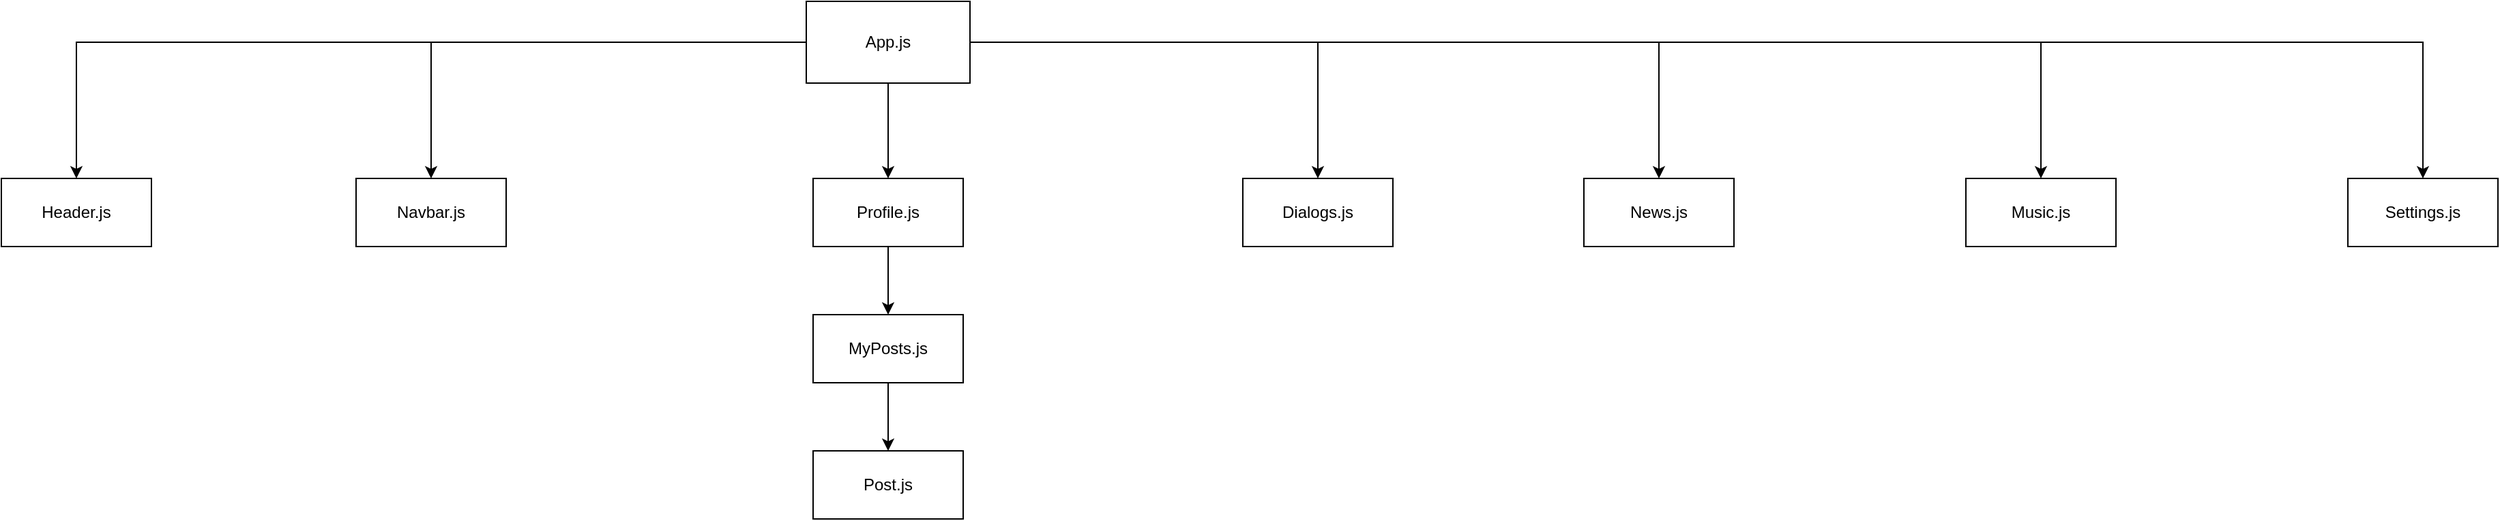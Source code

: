 <mxfile version="15.9.1" type="device"><diagram id="WT5h7fjOcxO-rumlKXHT" name="Page-1"><mxGraphModel dx="1422" dy="794" grid="1" gridSize="10" guides="1" tooltips="1" connect="1" arrows="1" fold="1" page="1" pageScale="1" pageWidth="2339" pageHeight="3300" math="0" shadow="0"><root><mxCell id="0"/><mxCell id="1" parent="0"/><mxCell id="ESA7YOCMMa1Aec36gQxN-5" style="edgeStyle=orthogonalEdgeStyle;rounded=0;orthogonalLoop=1;jettySize=auto;html=1;entryX=0.5;entryY=0;entryDx=0;entryDy=0;" parent="1" source="ESA7YOCMMa1Aec36gQxN-1" target="ESA7YOCMMa1Aec36gQxN-2" edge="1"><mxGeometry relative="1" as="geometry"/></mxCell><mxCell id="ESA7YOCMMa1Aec36gQxN-6" style="edgeStyle=orthogonalEdgeStyle;rounded=0;orthogonalLoop=1;jettySize=auto;html=1;entryX=0.5;entryY=0;entryDx=0;entryDy=0;" parent="1" source="ESA7YOCMMa1Aec36gQxN-1" target="ESA7YOCMMa1Aec36gQxN-3" edge="1"><mxGeometry relative="1" as="geometry"/></mxCell><mxCell id="ESA7YOCMMa1Aec36gQxN-7" style="edgeStyle=orthogonalEdgeStyle;rounded=0;orthogonalLoop=1;jettySize=auto;html=1;entryX=0.5;entryY=0;entryDx=0;entryDy=0;" parent="1" source="ESA7YOCMMa1Aec36gQxN-1" target="ESA7YOCMMa1Aec36gQxN-4" edge="1"><mxGeometry relative="1" as="geometry"/></mxCell><mxCell id="lSLiHjX5r89HyCvrb0Dv-11" style="edgeStyle=orthogonalEdgeStyle;rounded=0;orthogonalLoop=1;jettySize=auto;html=1;entryX=0.5;entryY=0;entryDx=0;entryDy=0;" edge="1" parent="1" source="ESA7YOCMMa1Aec36gQxN-1" target="lSLiHjX5r89HyCvrb0Dv-10"><mxGeometry relative="1" as="geometry"/></mxCell><mxCell id="lSLiHjX5r89HyCvrb0Dv-15" style="edgeStyle=orthogonalEdgeStyle;rounded=0;orthogonalLoop=1;jettySize=auto;html=1;exitX=1;exitY=0.5;exitDx=0;exitDy=0;entryX=0.5;entryY=0;entryDx=0;entryDy=0;" edge="1" parent="1" source="ESA7YOCMMa1Aec36gQxN-1" target="lSLiHjX5r89HyCvrb0Dv-12"><mxGeometry relative="1" as="geometry"/></mxCell><mxCell id="lSLiHjX5r89HyCvrb0Dv-16" style="edgeStyle=orthogonalEdgeStyle;rounded=0;orthogonalLoop=1;jettySize=auto;html=1;exitX=1;exitY=0.5;exitDx=0;exitDy=0;entryX=0.5;entryY=0;entryDx=0;entryDy=0;" edge="1" parent="1" source="ESA7YOCMMa1Aec36gQxN-1" target="lSLiHjX5r89HyCvrb0Dv-13"><mxGeometry relative="1" as="geometry"/></mxCell><mxCell id="lSLiHjX5r89HyCvrb0Dv-17" style="edgeStyle=orthogonalEdgeStyle;rounded=0;orthogonalLoop=1;jettySize=auto;html=1;entryX=0.5;entryY=0;entryDx=0;entryDy=0;" edge="1" parent="1" source="ESA7YOCMMa1Aec36gQxN-1" target="lSLiHjX5r89HyCvrb0Dv-14"><mxGeometry relative="1" as="geometry"/></mxCell><mxCell id="ESA7YOCMMa1Aec36gQxN-1" value="App.js&lt;br&gt;" style="rounded=0;whiteSpace=wrap;html=1;" parent="1" vertex="1"><mxGeometry x="730" y="80" width="120" height="60" as="geometry"/></mxCell><mxCell id="ESA7YOCMMa1Aec36gQxN-2" value="Header.js" style="rounded=0;whiteSpace=wrap;html=1;" parent="1" vertex="1"><mxGeometry x="140" y="210" width="110" height="50" as="geometry"/></mxCell><mxCell id="ESA7YOCMMa1Aec36gQxN-3" value="Navbar.js" style="rounded=0;whiteSpace=wrap;html=1;" parent="1" vertex="1"><mxGeometry x="400" y="210" width="110" height="50" as="geometry"/></mxCell><mxCell id="lSLiHjX5r89HyCvrb0Dv-4" style="edgeStyle=orthogonalEdgeStyle;rounded=0;orthogonalLoop=1;jettySize=auto;html=1;entryX=0.5;entryY=0;entryDx=0;entryDy=0;" edge="1" parent="1" source="ESA7YOCMMa1Aec36gQxN-4" target="lSLiHjX5r89HyCvrb0Dv-2"><mxGeometry relative="1" as="geometry"/></mxCell><mxCell id="ESA7YOCMMa1Aec36gQxN-4" value="Profile.js" style="rounded=0;whiteSpace=wrap;html=1;" parent="1" vertex="1"><mxGeometry x="735" y="210" width="110" height="50" as="geometry"/></mxCell><mxCell id="lSLiHjX5r89HyCvrb0Dv-7" style="edgeStyle=orthogonalEdgeStyle;rounded=0;orthogonalLoop=1;jettySize=auto;html=1;entryX=0.5;entryY=0;entryDx=0;entryDy=0;" edge="1" parent="1" source="lSLiHjX5r89HyCvrb0Dv-2" target="lSLiHjX5r89HyCvrb0Dv-6"><mxGeometry relative="1" as="geometry"/></mxCell><mxCell id="lSLiHjX5r89HyCvrb0Dv-2" value="MyPosts.js&lt;br&gt;" style="rounded=0;whiteSpace=wrap;html=1;" vertex="1" parent="1"><mxGeometry x="735" y="310" width="110" height="50" as="geometry"/></mxCell><mxCell id="lSLiHjX5r89HyCvrb0Dv-6" value="Post.js&lt;br&gt;" style="rounded=0;whiteSpace=wrap;html=1;" vertex="1" parent="1"><mxGeometry x="735" y="410" width="110" height="50" as="geometry"/></mxCell><mxCell id="lSLiHjX5r89HyCvrb0Dv-10" value="Dialogs.js" style="rounded=0;whiteSpace=wrap;html=1;" vertex="1" parent="1"><mxGeometry x="1050" y="210" width="110" height="50" as="geometry"/></mxCell><mxCell id="lSLiHjX5r89HyCvrb0Dv-12" value="News.js" style="rounded=0;whiteSpace=wrap;html=1;" vertex="1" parent="1"><mxGeometry x="1300" y="210" width="110" height="50" as="geometry"/></mxCell><mxCell id="lSLiHjX5r89HyCvrb0Dv-13" value="Music.js" style="rounded=0;whiteSpace=wrap;html=1;" vertex="1" parent="1"><mxGeometry x="1580" y="210" width="110" height="50" as="geometry"/></mxCell><mxCell id="lSLiHjX5r89HyCvrb0Dv-14" value="Settings.js&lt;br&gt;" style="rounded=0;whiteSpace=wrap;html=1;" vertex="1" parent="1"><mxGeometry x="1860" y="210" width="110" height="50" as="geometry"/></mxCell></root></mxGraphModel></diagram></mxfile>